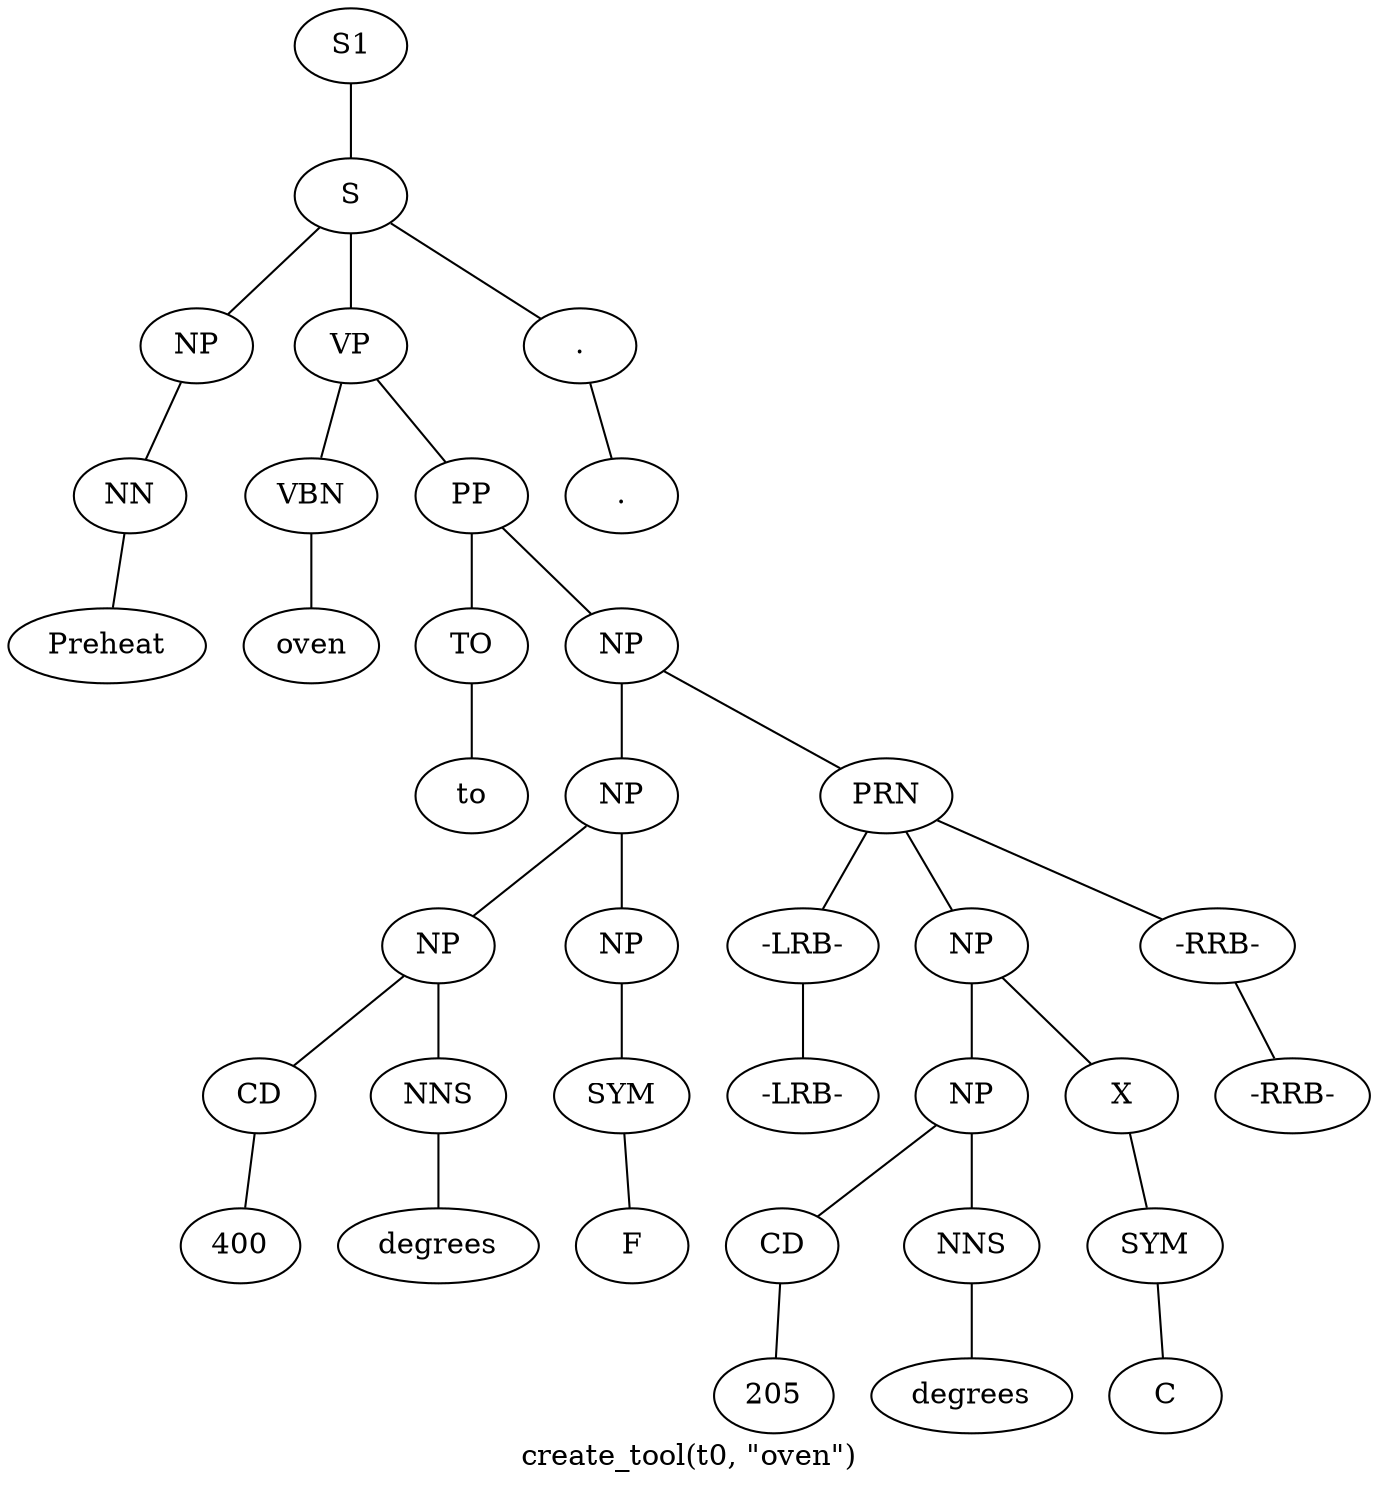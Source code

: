 graph SyntaxGraph {
	label = "create_tool(t0, \"oven\")";
	Node0 [label="S1"];
	Node1 [label="S"];
	Node2 [label="NP"];
	Node3 [label="NN"];
	Node4 [label="Preheat"];
	Node5 [label="VP"];
	Node6 [label="VBN"];
	Node7 [label="oven"];
	Node8 [label="PP"];
	Node9 [label="TO"];
	Node10 [label="to"];
	Node11 [label="NP"];
	Node12 [label="NP"];
	Node13 [label="NP"];
	Node14 [label="CD"];
	Node15 [label="400"];
	Node16 [label="NNS"];
	Node17 [label="degrees"];
	Node18 [label="NP"];
	Node19 [label="SYM"];
	Node20 [label="F"];
	Node21 [label="PRN"];
	Node22 [label="-LRB-"];
	Node23 [label="-LRB-"];
	Node24 [label="NP"];
	Node25 [label="NP"];
	Node26 [label="CD"];
	Node27 [label="205"];
	Node28 [label="NNS"];
	Node29 [label="degrees"];
	Node30 [label="X"];
	Node31 [label="SYM"];
	Node32 [label="C"];
	Node33 [label="-RRB-"];
	Node34 [label="-RRB-"];
	Node35 [label="."];
	Node36 [label="."];

	Node0 -- Node1;
	Node1 -- Node2;
	Node1 -- Node5;
	Node1 -- Node35;
	Node2 -- Node3;
	Node3 -- Node4;
	Node5 -- Node6;
	Node5 -- Node8;
	Node6 -- Node7;
	Node8 -- Node9;
	Node8 -- Node11;
	Node9 -- Node10;
	Node11 -- Node12;
	Node11 -- Node21;
	Node12 -- Node13;
	Node12 -- Node18;
	Node13 -- Node14;
	Node13 -- Node16;
	Node14 -- Node15;
	Node16 -- Node17;
	Node18 -- Node19;
	Node19 -- Node20;
	Node21 -- Node22;
	Node21 -- Node24;
	Node21 -- Node33;
	Node22 -- Node23;
	Node24 -- Node25;
	Node24 -- Node30;
	Node25 -- Node26;
	Node25 -- Node28;
	Node26 -- Node27;
	Node28 -- Node29;
	Node30 -- Node31;
	Node31 -- Node32;
	Node33 -- Node34;
	Node35 -- Node36;
}